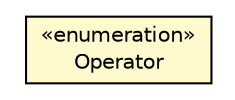 #!/usr/local/bin/dot
#
# Class diagram 
# Generated by UMLGraph version R5_6-24-gf6e263 (http://www.umlgraph.org/)
#

digraph G {
	edge [fontname="Helvetica",fontsize=10,labelfontname="Helvetica",labelfontsize=10];
	node [fontname="Helvetica",fontsize=10,shape=plaintext];
	nodesep=0.25;
	ranksep=0.5;
	// com.orientechnologies.orient.core.sql.parser.OMathExpression.Operator
	c2473849 [label=<<table title="com.orientechnologies.orient.core.sql.parser.OMathExpression.Operator" border="0" cellborder="1" cellspacing="0" cellpadding="2" port="p" bgcolor="lemonChiffon" href="./OMathExpression.Operator.html">
		<tr><td><table border="0" cellspacing="0" cellpadding="1">
<tr><td align="center" balign="center"> &#171;enumeration&#187; </td></tr>
<tr><td align="center" balign="center"> Operator </td></tr>
		</table></td></tr>
		</table>>, URL="./OMathExpression.Operator.html", fontname="Helvetica", fontcolor="black", fontsize=10.0];
}

